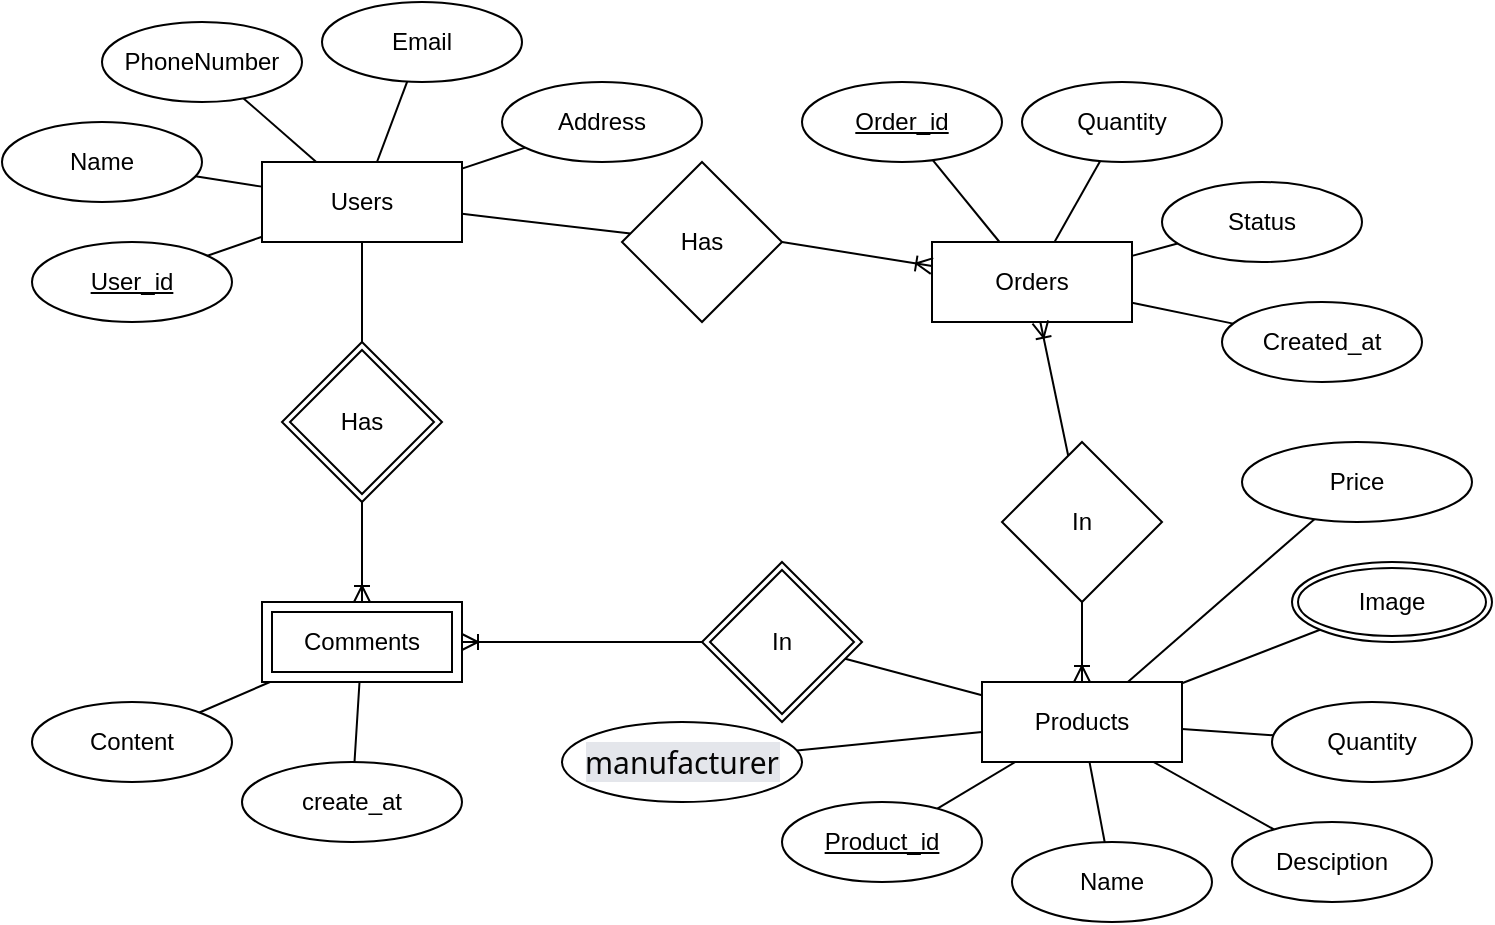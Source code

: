 <mxfile version="15.7.0" type="github" pages="4">
  <diagram id="R2lEEEUBdFMjLlhIrx00" name="er-cách gốc">
    <mxGraphModel dx="2071" dy="645" grid="1" gridSize="10" guides="1" tooltips="1" connect="1" arrows="1" fold="1" page="1" pageScale="1" pageWidth="850" pageHeight="1100" math="0" shadow="0" extFonts="Permanent Marker^https://fonts.googleapis.com/css?family=Permanent+Marker">
      <root>
        <mxCell id="0" />
        <mxCell id="1" parent="0" />
        <mxCell id="ZOCcpOMWU3HbiSUcnG7a-57" value="" style="edgeStyle=none;rounded=1;orthogonalLoop=1;jettySize=auto;html=1;endArrow=none;endFill=0;strokeColor=default;startArrow=none;startFill=0;" parent="1" source="ZOCcpOMWU3HbiSUcnG7a-1" target="ZOCcpOMWU3HbiSUcnG7a-56" edge="1">
          <mxGeometry relative="1" as="geometry" />
        </mxCell>
        <mxCell id="ZOCcpOMWU3HbiSUcnG7a-1" value="Users" style="whiteSpace=wrap;html=1;align=center;" parent="1" vertex="1">
          <mxGeometry x="-260" y="220" width="100" height="40" as="geometry" />
        </mxCell>
        <mxCell id="ZOCcpOMWU3HbiSUcnG7a-70" value="" style="edgeStyle=none;rounded=1;orthogonalLoop=1;jettySize=auto;html=1;startArrow=ERoneToMany;startFill=0;endArrow=none;endFill=0;strokeColor=default;" parent="1" source="ZOCcpOMWU3HbiSUcnG7a-2" target="ZOCcpOMWU3HbiSUcnG7a-69" edge="1">
          <mxGeometry relative="1" as="geometry">
            <mxPoint x="252.857" y="482.857" as="targetPoint" />
          </mxGeometry>
        </mxCell>
        <mxCell id="KONDlMBIepwFNdk2oJBG-2" value="" style="rounded=0;orthogonalLoop=1;jettySize=auto;html=1;startArrow=none;startFill=0;endArrow=none;endFill=0;" edge="1" parent="1" source="ZOCcpOMWU3HbiSUcnG7a-2" target="KONDlMBIepwFNdk2oJBG-1">
          <mxGeometry relative="1" as="geometry" />
        </mxCell>
        <mxCell id="KONDlMBIepwFNdk2oJBG-4" value="" style="edgeStyle=none;rounded=0;orthogonalLoop=1;jettySize=auto;html=1;startArrow=none;startFill=0;endArrow=none;endFill=0;" edge="1" parent="1" source="ZOCcpOMWU3HbiSUcnG7a-2" target="KONDlMBIepwFNdk2oJBG-3">
          <mxGeometry relative="1" as="geometry" />
        </mxCell>
        <mxCell id="ZOCcpOMWU3HbiSUcnG7a-2" value="Products" style="whiteSpace=wrap;html=1;align=center;" parent="1" vertex="1">
          <mxGeometry x="100" y="480" width="100" height="40" as="geometry" />
        </mxCell>
        <mxCell id="ZOCcpOMWU3HbiSUcnG7a-3" value="Orders" style="whiteSpace=wrap;html=1;align=center;" parent="1" vertex="1">
          <mxGeometry x="75" y="260" width="100" height="40" as="geometry" />
        </mxCell>
        <mxCell id="ZOCcpOMWU3HbiSUcnG7a-8" value="User_id" style="ellipse;whiteSpace=wrap;html=1;align=center;fontStyle=4" parent="1" vertex="1">
          <mxGeometry x="-375" y="260" width="100" height="40" as="geometry" />
        </mxCell>
        <mxCell id="ZOCcpOMWU3HbiSUcnG7a-9" value="Name" style="ellipse;whiteSpace=wrap;html=1;align=center;" parent="1" vertex="1">
          <mxGeometry x="-390" y="200" width="100" height="40" as="geometry" />
        </mxCell>
        <mxCell id="ZOCcpOMWU3HbiSUcnG7a-10" value="PhoneNumber" style="ellipse;whiteSpace=wrap;html=1;align=center;" parent="1" vertex="1">
          <mxGeometry x="-340" y="150" width="100" height="40" as="geometry" />
        </mxCell>
        <mxCell id="ZOCcpOMWU3HbiSUcnG7a-11" value="Email" style="ellipse;whiteSpace=wrap;html=1;align=center;" parent="1" vertex="1">
          <mxGeometry x="-230" y="140" width="100" height="40" as="geometry" />
        </mxCell>
        <mxCell id="ZOCcpOMWU3HbiSUcnG7a-12" value="Address" style="ellipse;whiteSpace=wrap;html=1;align=center;" parent="1" vertex="1">
          <mxGeometry x="-140" y="180" width="100" height="40" as="geometry" />
        </mxCell>
        <mxCell id="ZOCcpOMWU3HbiSUcnG7a-40" style="edgeStyle=none;orthogonalLoop=1;jettySize=auto;html=1;strokeColor=default;rounded=1;endArrow=none;endFill=0;" parent="1" source="ZOCcpOMWU3HbiSUcnG7a-14" target="ZOCcpOMWU3HbiSUcnG7a-2" edge="1">
          <mxGeometry relative="1" as="geometry" />
        </mxCell>
        <mxCell id="ZOCcpOMWU3HbiSUcnG7a-14" value="Product_id&lt;span style=&quot;color: rgba(0 , 0 , 0 , 0) ; font-family: monospace ; font-size: 0px&quot;&gt;%3CmxGraphModel%3E%3Croot%3E%3CmxCell%20id%3D%220%22%2F%3E%3CmxCell%20id%3D%221%22%20parent%3D%220%22%2F%3E%3CmxCell%20id%3D%222%22%20value%3D%22User_id%22%20style%3D%22ellipse%3BwhiteSpace%3Dwrap%3Bhtml%3D1%3Balign%3Dcenter%3B%22%20vertex%3D%221%22%20parent%3D%221%22%3E%3CmxGeometry%20x%3D%22200%22%20y%3D%2250%22%20width%3D%22100%22%20height%3D%2240%22%20as%3D%22geometry%22%2F%3E%3C%2FmxCell%3E%3C%2Froot%3E%3C%2FmxGraphModel%3E&lt;/span&gt;" style="ellipse;whiteSpace=wrap;html=1;align=center;fontStyle=4" parent="1" vertex="1">
          <mxGeometry y="540" width="100" height="40" as="geometry" />
        </mxCell>
        <mxCell id="ZOCcpOMWU3HbiSUcnG7a-41" style="edgeStyle=none;rounded=1;orthogonalLoop=1;jettySize=auto;html=1;endArrow=none;endFill=0;strokeColor=default;" parent="1" source="ZOCcpOMWU3HbiSUcnG7a-15" target="ZOCcpOMWU3HbiSUcnG7a-2" edge="1">
          <mxGeometry relative="1" as="geometry" />
        </mxCell>
        <mxCell id="ZOCcpOMWU3HbiSUcnG7a-15" value="Name" style="ellipse;whiteSpace=wrap;html=1;align=center;" parent="1" vertex="1">
          <mxGeometry x="115" y="560" width="100" height="40" as="geometry" />
        </mxCell>
        <mxCell id="ZOCcpOMWU3HbiSUcnG7a-43" style="edgeStyle=none;rounded=1;orthogonalLoop=1;jettySize=auto;html=1;endArrow=none;endFill=0;strokeColor=default;" parent="1" source="ZOCcpOMWU3HbiSUcnG7a-16" target="ZOCcpOMWU3HbiSUcnG7a-2" edge="1">
          <mxGeometry relative="1" as="geometry">
            <mxPoint x="165" y="555" as="targetPoint" />
          </mxGeometry>
        </mxCell>
        <mxCell id="ZOCcpOMWU3HbiSUcnG7a-16" value="Desciption" style="ellipse;whiteSpace=wrap;html=1;align=center;" parent="1" vertex="1">
          <mxGeometry x="225" y="550" width="100" height="40" as="geometry" />
        </mxCell>
        <mxCell id="ZOCcpOMWU3HbiSUcnG7a-44" style="edgeStyle=none;rounded=1;orthogonalLoop=1;jettySize=auto;html=1;endArrow=none;endFill=0;strokeColor=default;" parent="1" source="ZOCcpOMWU3HbiSUcnG7a-17" target="ZOCcpOMWU3HbiSUcnG7a-2" edge="1">
          <mxGeometry relative="1" as="geometry" />
        </mxCell>
        <mxCell id="ZOCcpOMWU3HbiSUcnG7a-17" value="Quantity" style="ellipse;whiteSpace=wrap;html=1;align=center;" parent="1" vertex="1">
          <mxGeometry x="245" y="490" width="100" height="40" as="geometry" />
        </mxCell>
        <mxCell id="ZOCcpOMWU3HbiSUcnG7a-45" style="edgeStyle=none;rounded=1;orthogonalLoop=1;jettySize=auto;html=1;endArrow=none;endFill=0;strokeColor=default;" parent="1" source="ZOCcpOMWU3HbiSUcnG7a-18" target="ZOCcpOMWU3HbiSUcnG7a-3" edge="1">
          <mxGeometry relative="1" as="geometry">
            <mxPoint x="70" y="250" as="targetPoint" />
          </mxGeometry>
        </mxCell>
        <mxCell id="ZOCcpOMWU3HbiSUcnG7a-18" value="Order_id" style="ellipse;whiteSpace=wrap;html=1;align=center;fontStyle=4" parent="1" vertex="1">
          <mxGeometry x="10" y="180" width="100" height="40" as="geometry" />
        </mxCell>
        <mxCell id="ZOCcpOMWU3HbiSUcnG7a-48" style="edgeStyle=none;rounded=1;orthogonalLoop=1;jettySize=auto;html=1;endArrow=none;endFill=0;strokeColor=default;" parent="1" source="ZOCcpOMWU3HbiSUcnG7a-21" target="ZOCcpOMWU3HbiSUcnG7a-3" edge="1">
          <mxGeometry relative="1" as="geometry" />
        </mxCell>
        <mxCell id="ZOCcpOMWU3HbiSUcnG7a-21" value="Quantity" style="ellipse;whiteSpace=wrap;html=1;align=center;" parent="1" vertex="1">
          <mxGeometry x="120" y="180" width="100" height="40" as="geometry" />
        </mxCell>
        <mxCell id="ZOCcpOMWU3HbiSUcnG7a-49" style="edgeStyle=none;rounded=1;orthogonalLoop=1;jettySize=auto;html=1;endArrow=none;endFill=0;strokeColor=default;" parent="1" source="ZOCcpOMWU3HbiSUcnG7a-22" target="ZOCcpOMWU3HbiSUcnG7a-3" edge="1">
          <mxGeometry relative="1" as="geometry" />
        </mxCell>
        <mxCell id="ZOCcpOMWU3HbiSUcnG7a-22" value="Status" style="ellipse;whiteSpace=wrap;html=1;align=center;" parent="1" vertex="1">
          <mxGeometry x="190" y="230" width="100" height="40" as="geometry" />
        </mxCell>
        <mxCell id="ZOCcpOMWU3HbiSUcnG7a-54" style="edgeStyle=none;rounded=1;orthogonalLoop=1;jettySize=auto;html=1;endArrow=none;endFill=0;strokeColor=default;" parent="1" source="ZOCcpOMWU3HbiSUcnG7a-25" target="ZOCcpOMWU3HbiSUcnG7a-79" edge="1">
          <mxGeometry relative="1" as="geometry">
            <mxPoint x="-350" y="540" as="targetPoint" />
          </mxGeometry>
        </mxCell>
        <mxCell id="ZOCcpOMWU3HbiSUcnG7a-25" value="Content" style="ellipse;whiteSpace=wrap;html=1;align=center;" parent="1" vertex="1">
          <mxGeometry x="-375" y="490" width="100" height="40" as="geometry" />
        </mxCell>
        <mxCell id="ZOCcpOMWU3HbiSUcnG7a-35" value="" style="endArrow=none;html=1;" parent="1" source="ZOCcpOMWU3HbiSUcnG7a-1" target="ZOCcpOMWU3HbiSUcnG7a-10" edge="1">
          <mxGeometry width="50" height="50" relative="1" as="geometry">
            <mxPoint x="-160" y="240" as="sourcePoint" />
            <mxPoint x="-110" y="190" as="targetPoint" />
          </mxGeometry>
        </mxCell>
        <mxCell id="ZOCcpOMWU3HbiSUcnG7a-36" value="" style="endArrow=none;html=1;curved=1;" parent="1" source="ZOCcpOMWU3HbiSUcnG7a-1" target="ZOCcpOMWU3HbiSUcnG7a-9" edge="1">
          <mxGeometry width="50" height="50" relative="1" as="geometry">
            <mxPoint x="-160" y="240" as="sourcePoint" />
            <mxPoint x="-110" y="190" as="targetPoint" />
          </mxGeometry>
        </mxCell>
        <mxCell id="ZOCcpOMWU3HbiSUcnG7a-37" value="" style="endArrow=none;html=1;curved=1;" parent="1" source="ZOCcpOMWU3HbiSUcnG7a-1" target="ZOCcpOMWU3HbiSUcnG7a-8" edge="1">
          <mxGeometry width="50" height="50" relative="1" as="geometry">
            <mxPoint x="-160" y="240" as="sourcePoint" />
            <mxPoint x="-110" y="190" as="targetPoint" />
          </mxGeometry>
        </mxCell>
        <mxCell id="ZOCcpOMWU3HbiSUcnG7a-38" value="" style="endArrow=none;html=1;curved=1;" parent="1" source="ZOCcpOMWU3HbiSUcnG7a-1" target="ZOCcpOMWU3HbiSUcnG7a-11" edge="1">
          <mxGeometry width="50" height="50" relative="1" as="geometry">
            <mxPoint x="-160" y="240" as="sourcePoint" />
            <mxPoint x="-110" y="190" as="targetPoint" />
          </mxGeometry>
        </mxCell>
        <mxCell id="ZOCcpOMWU3HbiSUcnG7a-39" value="" style="endArrow=none;html=1;curved=1;" parent="1" source="ZOCcpOMWU3HbiSUcnG7a-1" target="ZOCcpOMWU3HbiSUcnG7a-12" edge="1">
          <mxGeometry width="50" height="50" relative="1" as="geometry">
            <mxPoint x="-160" y="240" as="sourcePoint" />
            <mxPoint x="-110" y="190" as="targetPoint" />
          </mxGeometry>
        </mxCell>
        <mxCell id="ZOCcpOMWU3HbiSUcnG7a-42" style="edgeStyle=none;rounded=1;orthogonalLoop=1;jettySize=auto;html=1;exitX=0.5;exitY=1;exitDx=0;exitDy=0;entryX=0.25;entryY=1;entryDx=0;entryDy=0;endArrow=none;endFill=0;strokeColor=default;" parent="1" source="ZOCcpOMWU3HbiSUcnG7a-2" target="ZOCcpOMWU3HbiSUcnG7a-2" edge="1">
          <mxGeometry relative="1" as="geometry" />
        </mxCell>
        <mxCell id="NFGXpyQnSvyoaC2vup9t-6" style="edgeStyle=none;rounded=0;orthogonalLoop=1;jettySize=auto;html=1;exitX=1;exitY=0.5;exitDx=0;exitDy=0;endArrow=ERoneToMany;endFill=0;" edge="1" parent="1" source="ZOCcpOMWU3HbiSUcnG7a-56" target="ZOCcpOMWU3HbiSUcnG7a-3">
          <mxGeometry relative="1" as="geometry">
            <mxPoint x="45" y="250" as="targetPoint" />
          </mxGeometry>
        </mxCell>
        <mxCell id="ZOCcpOMWU3HbiSUcnG7a-56" value="Has" style="rhombus;whiteSpace=wrap;html=1;" parent="1" vertex="1">
          <mxGeometry x="-80" y="220" width="80" height="80" as="geometry" />
        </mxCell>
        <mxCell id="ZOCcpOMWU3HbiSUcnG7a-64" value="Created_at" style="ellipse;whiteSpace=wrap;html=1;align=center;" parent="1" vertex="1">
          <mxGeometry x="220" y="290" width="100" height="40" as="geometry" />
        </mxCell>
        <mxCell id="ZOCcpOMWU3HbiSUcnG7a-68" style="edgeStyle=none;rounded=1;orthogonalLoop=1;jettySize=auto;html=1;startArrow=none;startFill=0;endArrow=none;endFill=0;strokeColor=default;" parent="1" source="ZOCcpOMWU3HbiSUcnG7a-67" target="ZOCcpOMWU3HbiSUcnG7a-2" edge="1">
          <mxGeometry relative="1" as="geometry" />
        </mxCell>
        <mxCell id="ZOCcpOMWU3HbiSUcnG7a-67" value="Image" style="ellipse;shape=doubleEllipse;margin=3;whiteSpace=wrap;html=1;align=center;" parent="1" vertex="1">
          <mxGeometry x="255" y="420" width="100" height="40" as="geometry" />
        </mxCell>
        <mxCell id="NFGXpyQnSvyoaC2vup9t-5" style="rounded=0;orthogonalLoop=1;jettySize=auto;html=1;endArrow=ERoneToMany;endFill=0;" edge="1" parent="1" source="ZOCcpOMWU3HbiSUcnG7a-69" target="ZOCcpOMWU3HbiSUcnG7a-3">
          <mxGeometry relative="1" as="geometry" />
        </mxCell>
        <mxCell id="ZOCcpOMWU3HbiSUcnG7a-69" value="In" style="rhombus;whiteSpace=wrap;html=1;" parent="1" vertex="1">
          <mxGeometry x="110" y="360" width="80" height="80" as="geometry" />
        </mxCell>
        <mxCell id="ZOCcpOMWU3HbiSUcnG7a-77" style="edgeStyle=none;rounded=1;orthogonalLoop=1;jettySize=auto;html=1;exitX=0.5;exitY=1;exitDx=0;exitDy=0;startArrow=none;startFill=0;endArrow=none;endFill=0;strokeColor=default;" parent="1" source="ZOCcpOMWU3HbiSUcnG7a-21" target="ZOCcpOMWU3HbiSUcnG7a-21" edge="1">
          <mxGeometry relative="1" as="geometry" />
        </mxCell>
        <mxCell id="ZOCcpOMWU3HbiSUcnG7a-83" value="" style="edgeStyle=none;rounded=1;orthogonalLoop=1;jettySize=auto;html=1;startArrow=ERoneToMany;startFill=0;endArrow=none;endFill=0;strokeColor=default;" parent="1" source="ZOCcpOMWU3HbiSUcnG7a-79" target="ZOCcpOMWU3HbiSUcnG7a-98" edge="1">
          <mxGeometry relative="1" as="geometry">
            <mxPoint x="-50" y="460" as="targetPoint" />
          </mxGeometry>
        </mxCell>
        <mxCell id="KONDlMBIepwFNdk2oJBG-6" value="" style="edgeStyle=none;rounded=0;orthogonalLoop=1;jettySize=auto;html=1;startArrow=none;startFill=0;endArrow=none;endFill=0;" edge="1" parent="1" source="ZOCcpOMWU3HbiSUcnG7a-79" target="KONDlMBIepwFNdk2oJBG-5">
          <mxGeometry relative="1" as="geometry" />
        </mxCell>
        <mxCell id="ZOCcpOMWU3HbiSUcnG7a-79" value="Comments" style="shape=ext;margin=3;double=1;whiteSpace=wrap;html=1;align=center;direction=west;" parent="1" vertex="1">
          <mxGeometry x="-260" y="440" width="100" height="40" as="geometry" />
        </mxCell>
        <mxCell id="ZOCcpOMWU3HbiSUcnG7a-84" style="edgeStyle=none;rounded=1;orthogonalLoop=1;jettySize=auto;html=1;startArrow=none;startFill=0;endArrow=none;endFill=0;strokeColor=default;" parent="1" source="ZOCcpOMWU3HbiSUcnG7a-98" target="ZOCcpOMWU3HbiSUcnG7a-2" edge="1">
          <mxGeometry relative="1" as="geometry">
            <mxPoint x="30" y="460" as="sourcePoint" />
          </mxGeometry>
        </mxCell>
        <mxCell id="ZOCcpOMWU3HbiSUcnG7a-94" style="edgeStyle=none;rounded=1;orthogonalLoop=1;jettySize=auto;html=1;startArrow=none;startFill=0;endArrow=none;endFill=0;strokeColor=default;" parent="1" source="ZOCcpOMWU3HbiSUcnG7a-93" target="ZOCcpOMWU3HbiSUcnG7a-1" edge="1">
          <mxGeometry relative="1" as="geometry" />
        </mxCell>
        <mxCell id="ZOCcpOMWU3HbiSUcnG7a-95" style="edgeStyle=none;rounded=1;orthogonalLoop=1;jettySize=auto;html=1;startArrow=none;startFill=0;endArrow=ERoneToMany;endFill=0;strokeColor=default;" parent="1" source="ZOCcpOMWU3HbiSUcnG7a-93" target="ZOCcpOMWU3HbiSUcnG7a-79" edge="1">
          <mxGeometry relative="1" as="geometry" />
        </mxCell>
        <mxCell id="ZOCcpOMWU3HbiSUcnG7a-93" value="Has" style="shape=rhombus;double=1;perimeter=rhombusPerimeter;whiteSpace=wrap;html=1;align=center;" parent="1" vertex="1">
          <mxGeometry x="-250" y="310" width="80" height="80" as="geometry" />
        </mxCell>
        <mxCell id="ZOCcpOMWU3HbiSUcnG7a-98" value="In" style="shape=rhombus;double=1;perimeter=rhombusPerimeter;whiteSpace=wrap;html=1;align=center;" parent="1" vertex="1">
          <mxGeometry x="-40" y="420" width="80" height="80" as="geometry" />
        </mxCell>
        <mxCell id="NFGXpyQnSvyoaC2vup9t-13" value="" style="edgeStyle=none;rounded=0;orthogonalLoop=1;jettySize=auto;html=1;startArrow=none;startFill=0;endArrow=none;endFill=0;" edge="1" parent="1" source="ZOCcpOMWU3HbiSUcnG7a-3" target="ZOCcpOMWU3HbiSUcnG7a-64">
          <mxGeometry relative="1" as="geometry">
            <mxPoint x="148.518" y="220" as="sourcePoint" />
          </mxGeometry>
        </mxCell>
        <mxCell id="KONDlMBIepwFNdk2oJBG-1" value="&lt;span style=&quot;color: rgb(5 , 5 , 5) ; font-family: &amp;#34;segoe ui historic&amp;#34; , &amp;#34;segoe ui&amp;#34; , &amp;#34;helvetica&amp;#34; , &amp;#34;arial&amp;#34; , sans-serif ; font-size: 15px ; background-color: rgb(228 , 230 , 235)&quot;&gt;manufacturer&lt;/span&gt;" style="ellipse;whiteSpace=wrap;html=1;" vertex="1" parent="1">
          <mxGeometry x="-110" y="500" width="120" height="40" as="geometry" />
        </mxCell>
        <mxCell id="KONDlMBIepwFNdk2oJBG-3" value="Price" style="ellipse;whiteSpace=wrap;html=1;" vertex="1" parent="1">
          <mxGeometry x="230" y="360" width="115" height="40" as="geometry" />
        </mxCell>
        <mxCell id="KONDlMBIepwFNdk2oJBG-5" value="create_at" style="ellipse;whiteSpace=wrap;html=1;" vertex="1" parent="1">
          <mxGeometry x="-270" y="520" width="110" height="40" as="geometry" />
        </mxCell>
      </root>
    </mxGraphModel>
  </diagram>
  <diagram id="wV6uWk91N0uYjB2IQi0W" name="qh - cách gốc ">
    <mxGraphModel dx="1038" dy="548" grid="1" gridSize="10" guides="1" tooltips="1" connect="1" arrows="1" fold="1" page="1" pageScale="1" pageWidth="850" pageHeight="1100" math="0" shadow="0">
      <root>
        <mxCell id="iKh6FYByKOj_dUC0crUE-0" />
        <mxCell id="iKh6FYByKOj_dUC0crUE-1" parent="iKh6FYByKOj_dUC0crUE-0" />
        <mxCell id="iKh6FYByKOj_dUC0crUE-7" value="" style="shape=table;html=1;whiteSpace=wrap;startSize=0;container=1;collapsible=0;childLayout=tableLayout;" parent="iKh6FYByKOj_dUC0crUE-1" vertex="1">
          <mxGeometry x="310" y="140" width="450" height="30" as="geometry" />
        </mxCell>
        <mxCell id="iKh6FYByKOj_dUC0crUE-8" value="" style="shape=partialRectangle;html=1;whiteSpace=wrap;collapsible=0;dropTarget=0;pointerEvents=0;fillColor=none;top=0;left=0;bottom=0;right=0;points=[[0,0.5],[1,0.5]];portConstraint=eastwest;" parent="iKh6FYByKOj_dUC0crUE-7" vertex="1">
          <mxGeometry width="450" height="30" as="geometry" />
        </mxCell>
        <mxCell id="iKh6FYByKOj_dUC0crUE-9" value="&lt;u&gt;User_id&lt;/u&gt;" style="shape=partialRectangle;html=1;whiteSpace=wrap;connectable=0;fillColor=none;top=0;left=0;bottom=0;right=0;overflow=hidden;pointerEvents=1;" parent="iKh6FYByKOj_dUC0crUE-8" vertex="1">
          <mxGeometry width="60" height="30" as="geometry">
            <mxRectangle width="60" height="30" as="alternateBounds" />
          </mxGeometry>
        </mxCell>
        <mxCell id="iKh6FYByKOj_dUC0crUE-10" value="Name" style="shape=partialRectangle;html=1;whiteSpace=wrap;connectable=0;fillColor=none;top=0;left=0;bottom=0;right=0;overflow=hidden;pointerEvents=1;" parent="iKh6FYByKOj_dUC0crUE-8" vertex="1">
          <mxGeometry x="60" width="60" height="30" as="geometry">
            <mxRectangle width="60" height="30" as="alternateBounds" />
          </mxGeometry>
        </mxCell>
        <mxCell id="iKh6FYByKOj_dUC0crUE-11" value="PhoneNumber" style="shape=partialRectangle;html=1;whiteSpace=wrap;connectable=0;fillColor=none;top=0;left=0;bottom=0;right=0;overflow=hidden;pointerEvents=1;" parent="iKh6FYByKOj_dUC0crUE-8" vertex="1">
          <mxGeometry x="120" width="100" height="30" as="geometry">
            <mxRectangle width="100" height="30" as="alternateBounds" />
          </mxGeometry>
        </mxCell>
        <mxCell id="iKh6FYByKOj_dUC0crUE-24" value="Email" style="shape=partialRectangle;html=1;whiteSpace=wrap;connectable=0;fillColor=none;top=0;left=0;bottom=0;right=0;overflow=hidden;pointerEvents=1;" parent="iKh6FYByKOj_dUC0crUE-8" vertex="1">
          <mxGeometry x="220" width="70" height="30" as="geometry">
            <mxRectangle width="70" height="30" as="alternateBounds" />
          </mxGeometry>
        </mxCell>
        <mxCell id="iKh6FYByKOj_dUC0crUE-25" value="Address" style="shape=partialRectangle;html=1;whiteSpace=wrap;connectable=0;fillColor=none;top=0;left=0;bottom=0;right=0;overflow=hidden;pointerEvents=1;" parent="iKh6FYByKOj_dUC0crUE-8" vertex="1">
          <mxGeometry x="290" width="90" height="30" as="geometry">
            <mxRectangle width="90" height="30" as="alternateBounds" />
          </mxGeometry>
        </mxCell>
        <mxCell id="iKh6FYByKOj_dUC0crUE-26" value="Role" style="shape=partialRectangle;html=1;whiteSpace=wrap;connectable=0;fillColor=none;top=0;left=0;bottom=0;right=0;overflow=hidden;pointerEvents=1;" parent="iKh6FYByKOj_dUC0crUE-8" vertex="1">
          <mxGeometry x="380" width="70" height="30" as="geometry">
            <mxRectangle width="70" height="30" as="alternateBounds" />
          </mxGeometry>
        </mxCell>
        <mxCell id="iKh6FYByKOj_dUC0crUE-27" value="" style="shape=table;html=1;whiteSpace=wrap;startSize=0;container=1;collapsible=0;childLayout=tableLayout;" parent="iKh6FYByKOj_dUC0crUE-1" vertex="1">
          <mxGeometry x="310" y="240" width="380" height="30" as="geometry" />
        </mxCell>
        <mxCell id="iKh6FYByKOj_dUC0crUE-28" value="" style="shape=partialRectangle;html=1;whiteSpace=wrap;collapsible=0;dropTarget=0;pointerEvents=0;fillColor=none;top=0;left=0;bottom=0;right=0;points=[[0,0.5],[1,0.5]];portConstraint=eastwest;" parent="iKh6FYByKOj_dUC0crUE-27" vertex="1">
          <mxGeometry width="380" height="30" as="geometry" />
        </mxCell>
        <mxCell id="iKh6FYByKOj_dUC0crUE-29" value="&lt;u&gt;Order_id&lt;/u&gt;" style="shape=partialRectangle;html=1;whiteSpace=wrap;connectable=0;fillColor=none;top=0;left=0;bottom=0;right=0;overflow=hidden;pointerEvents=1;" parent="iKh6FYByKOj_dUC0crUE-28" vertex="1">
          <mxGeometry width="60" height="30" as="geometry">
            <mxRectangle width="60" height="30" as="alternateBounds" />
          </mxGeometry>
        </mxCell>
        <mxCell id="iKh6FYByKOj_dUC0crUE-30" value="&lt;u&gt;User_id&lt;/u&gt;" style="shape=partialRectangle;html=1;whiteSpace=wrap;connectable=0;fillColor=none;top=0;left=0;bottom=0;right=0;overflow=hidden;pointerEvents=1;" parent="iKh6FYByKOj_dUC0crUE-28" vertex="1">
          <mxGeometry x="60" width="60" height="30" as="geometry">
            <mxRectangle width="60" height="30" as="alternateBounds" />
          </mxGeometry>
        </mxCell>
        <mxCell id="iKh6FYByKOj_dUC0crUE-31" value="&lt;u&gt;Product_id&lt;/u&gt;" style="shape=partialRectangle;html=1;whiteSpace=wrap;connectable=0;fillColor=none;top=0;left=0;bottom=0;right=0;overflow=hidden;pointerEvents=1;" parent="iKh6FYByKOj_dUC0crUE-28" vertex="1">
          <mxGeometry x="120" width="100" height="30" as="geometry">
            <mxRectangle width="100" height="30" as="alternateBounds" />
          </mxGeometry>
        </mxCell>
        <mxCell id="iKh6FYByKOj_dUC0crUE-32" value="Quantity" style="shape=partialRectangle;html=1;whiteSpace=wrap;connectable=0;fillColor=none;top=0;left=0;bottom=0;right=0;overflow=hidden;pointerEvents=1;" parent="iKh6FYByKOj_dUC0crUE-28" vertex="1">
          <mxGeometry x="220" width="70" height="30" as="geometry">
            <mxRectangle width="70" height="30" as="alternateBounds" />
          </mxGeometry>
        </mxCell>
        <mxCell id="iKh6FYByKOj_dUC0crUE-33" value="Create_at" style="shape=partialRectangle;html=1;whiteSpace=wrap;connectable=0;fillColor=none;top=0;left=0;bottom=0;right=0;overflow=hidden;pointerEvents=1;" parent="iKh6FYByKOj_dUC0crUE-28" vertex="1">
          <mxGeometry x="290" width="90" height="30" as="geometry">
            <mxRectangle width="90" height="30" as="alternateBounds" />
          </mxGeometry>
        </mxCell>
        <mxCell id="iKh6FYByKOj_dUC0crUE-35" value="" style="shape=table;html=1;whiteSpace=wrap;startSize=0;container=1;collapsible=0;childLayout=tableLayout;" parent="iKh6FYByKOj_dUC0crUE-1" vertex="1">
          <mxGeometry x="310" y="340" width="530" height="30" as="geometry" />
        </mxCell>
        <mxCell id="iKh6FYByKOj_dUC0crUE-36" value="" style="shape=partialRectangle;html=1;whiteSpace=wrap;collapsible=0;dropTarget=0;pointerEvents=0;fillColor=none;top=0;left=0;bottom=0;right=0;points=[[0,0.5],[1,0.5]];portConstraint=eastwest;" parent="iKh6FYByKOj_dUC0crUE-35" vertex="1">
          <mxGeometry width="530" height="30" as="geometry" />
        </mxCell>
        <mxCell id="iKh6FYByKOj_dUC0crUE-39" value="&lt;u&gt;Product_id&lt;/u&gt;" style="shape=partialRectangle;html=1;whiteSpace=wrap;connectable=0;fillColor=none;top=0;left=0;bottom=0;right=0;overflow=hidden;pointerEvents=1;" parent="iKh6FYByKOj_dUC0crUE-36" vertex="1">
          <mxGeometry width="100" height="30" as="geometry">
            <mxRectangle width="100" height="30" as="alternateBounds" />
          </mxGeometry>
        </mxCell>
        <mxCell id="iKh6FYByKOj_dUC0crUE-40" value="Name" style="shape=partialRectangle;html=1;whiteSpace=wrap;connectable=0;fillColor=none;top=0;left=0;bottom=0;right=0;overflow=hidden;pointerEvents=1;" parent="iKh6FYByKOj_dUC0crUE-36" vertex="1">
          <mxGeometry x="100" width="70" height="30" as="geometry">
            <mxRectangle width="70" height="30" as="alternateBounds" />
          </mxGeometry>
        </mxCell>
        <mxCell id="iKh6FYByKOj_dUC0crUE-41" value="Description" style="shape=partialRectangle;html=1;whiteSpace=wrap;connectable=0;fillColor=none;top=0;left=0;bottom=0;right=0;overflow=hidden;pointerEvents=1;" parent="iKh6FYByKOj_dUC0crUE-36" vertex="1">
          <mxGeometry x="170" width="90" height="30" as="geometry">
            <mxRectangle width="90" height="30" as="alternateBounds" />
          </mxGeometry>
        </mxCell>
        <mxCell id="iKh6FYByKOj_dUC0crUE-42" value="Quantity" style="shape=partialRectangle;html=1;whiteSpace=wrap;connectable=0;fillColor=none;top=0;left=0;bottom=0;right=0;overflow=hidden;pointerEvents=1;" parent="iKh6FYByKOj_dUC0crUE-36" vertex="1">
          <mxGeometry x="260" width="90" height="30" as="geometry">
            <mxRectangle width="90" height="30" as="alternateBounds" />
          </mxGeometry>
        </mxCell>
        <mxCell id="ES9lo3gSOszOvetlgyjG-1" value="Manufacturer" style="shape=partialRectangle;html=1;whiteSpace=wrap;connectable=0;fillColor=none;top=0;left=0;bottom=0;right=0;overflow=hidden;pointerEvents=1;" vertex="1" parent="iKh6FYByKOj_dUC0crUE-36">
          <mxGeometry x="350" width="90" height="30" as="geometry">
            <mxRectangle width="90" height="30" as="alternateBounds" />
          </mxGeometry>
        </mxCell>
        <mxCell id="ES9lo3gSOszOvetlgyjG-8" value="Price" style="shape=partialRectangle;html=1;whiteSpace=wrap;connectable=0;fillColor=none;top=0;left=0;bottom=0;right=0;overflow=hidden;pointerEvents=1;" vertex="1" parent="iKh6FYByKOj_dUC0crUE-36">
          <mxGeometry x="440" width="90" height="30" as="geometry">
            <mxRectangle width="90" height="30" as="alternateBounds" />
          </mxGeometry>
        </mxCell>
        <mxCell id="iKh6FYByKOj_dUC0crUE-43" value="" style="shape=table;html=1;whiteSpace=wrap;startSize=0;container=1;collapsible=0;childLayout=tableLayout;" parent="iKh6FYByKOj_dUC0crUE-1" vertex="1">
          <mxGeometry x="310" y="520" width="350" height="30" as="geometry" />
        </mxCell>
        <mxCell id="iKh6FYByKOj_dUC0crUE-44" value="" style="shape=partialRectangle;html=1;whiteSpace=wrap;collapsible=0;dropTarget=0;pointerEvents=0;fillColor=none;top=0;left=0;bottom=0;right=0;points=[[0,0.5],[1,0.5]];portConstraint=eastwest;" parent="iKh6FYByKOj_dUC0crUE-43" vertex="1">
          <mxGeometry width="350" height="30" as="geometry" />
        </mxCell>
        <mxCell id="iKh6FYByKOj_dUC0crUE-45" value="&lt;u&gt;User_id&lt;/u&gt;" style="shape=partialRectangle;html=1;whiteSpace=wrap;connectable=0;fillColor=none;top=0;left=0;bottom=0;right=0;overflow=hidden;pointerEvents=1;" parent="iKh6FYByKOj_dUC0crUE-44" vertex="1">
          <mxGeometry width="100" height="30" as="geometry">
            <mxRectangle width="100" height="30" as="alternateBounds" />
          </mxGeometry>
        </mxCell>
        <mxCell id="iKh6FYByKOj_dUC0crUE-46" value="&lt;u&gt;Product_id&lt;/u&gt;" style="shape=partialRectangle;html=1;whiteSpace=wrap;connectable=0;fillColor=none;top=0;left=0;bottom=0;right=0;overflow=hidden;pointerEvents=1;" parent="iKh6FYByKOj_dUC0crUE-44" vertex="1">
          <mxGeometry x="100" width="70" height="30" as="geometry">
            <mxRectangle width="70" height="30" as="alternateBounds" />
          </mxGeometry>
        </mxCell>
        <mxCell id="iKh6FYByKOj_dUC0crUE-47" value="Content" style="shape=partialRectangle;html=1;whiteSpace=wrap;connectable=0;fillColor=none;top=0;left=0;bottom=0;right=0;overflow=hidden;pointerEvents=1;" parent="iKh6FYByKOj_dUC0crUE-44" vertex="1">
          <mxGeometry x="170" width="90" height="30" as="geometry">
            <mxRectangle width="90" height="30" as="alternateBounds" />
          </mxGeometry>
        </mxCell>
        <mxCell id="ES9lo3gSOszOvetlgyjG-9" value="Create_at" style="shape=partialRectangle;html=1;whiteSpace=wrap;connectable=0;fillColor=none;top=0;left=0;bottom=0;right=0;overflow=hidden;pointerEvents=1;" vertex="1" parent="iKh6FYByKOj_dUC0crUE-44">
          <mxGeometry x="260" width="90" height="30" as="geometry">
            <mxRectangle width="90" height="30" as="alternateBounds" />
          </mxGeometry>
        </mxCell>
        <mxCell id="iKh6FYByKOj_dUC0crUE-49" value="" style="shape=table;html=1;whiteSpace=wrap;startSize=0;container=1;collapsible=0;childLayout=tableLayout;" parent="iKh6FYByKOj_dUC0crUE-1" vertex="1">
          <mxGeometry x="380" y="400" width="160" height="30" as="geometry" />
        </mxCell>
        <mxCell id="iKh6FYByKOj_dUC0crUE-50" value="" style="shape=partialRectangle;html=1;whiteSpace=wrap;collapsible=0;dropTarget=0;pointerEvents=0;fillColor=none;top=0;left=0;bottom=0;right=0;points=[[0,0.5],[1,0.5]];portConstraint=eastwest;" parent="iKh6FYByKOj_dUC0crUE-49" vertex="1">
          <mxGeometry width="160" height="30" as="geometry" />
        </mxCell>
        <mxCell id="iKh6FYByKOj_dUC0crUE-52" value="&lt;u&gt;Product_id&lt;/u&gt;" style="shape=partialRectangle;html=1;whiteSpace=wrap;connectable=0;fillColor=none;top=0;left=0;bottom=0;right=0;overflow=hidden;pointerEvents=1;" parent="iKh6FYByKOj_dUC0crUE-50" vertex="1">
          <mxGeometry width="70" height="30" as="geometry">
            <mxRectangle width="70" height="30" as="alternateBounds" />
          </mxGeometry>
        </mxCell>
        <mxCell id="iKh6FYByKOj_dUC0crUE-53" value="Image" style="shape=partialRectangle;html=1;whiteSpace=wrap;connectable=0;fillColor=none;top=0;left=0;bottom=0;right=0;overflow=hidden;pointerEvents=1;" parent="iKh6FYByKOj_dUC0crUE-50" vertex="1">
          <mxGeometry x="70" width="90" height="30" as="geometry">
            <mxRectangle width="90" height="30" as="alternateBounds" />
          </mxGeometry>
        </mxCell>
        <mxCell id="iKh6FYByKOj_dUC0crUE-54" value="USER" style="text;html=1;align=left;verticalAlign=middle;resizable=0;points=[];autosize=1;strokeColor=none;fillColor=none;" parent="iKh6FYByKOj_dUC0crUE-1" vertex="1">
          <mxGeometry x="310" y="120" width="50" height="20" as="geometry" />
        </mxCell>
        <mxCell id="iKh6FYByKOj_dUC0crUE-55" value="ORDER" style="text;html=1;align=left;verticalAlign=middle;resizable=0;points=[];autosize=1;strokeColor=none;fillColor=none;" parent="iKh6FYByKOj_dUC0crUE-1" vertex="1">
          <mxGeometry x="310" y="220" width="60" height="20" as="geometry" />
        </mxCell>
        <mxCell id="iKh6FYByKOj_dUC0crUE-56" value="PRODUCT" style="text;html=1;align=left;verticalAlign=middle;resizable=0;points=[];autosize=1;strokeColor=none;fillColor=none;" parent="iKh6FYByKOj_dUC0crUE-1" vertex="1">
          <mxGeometry x="310" y="320" width="70" height="20" as="geometry" />
        </mxCell>
        <mxCell id="iKh6FYByKOj_dUC0crUE-57" value="IMAGE" style="text;html=1;align=left;verticalAlign=middle;resizable=0;points=[];autosize=1;strokeColor=none;fillColor=none;" parent="iKh6FYByKOj_dUC0crUE-1" vertex="1">
          <mxGeometry x="380" y="380" width="50" height="20" as="geometry" />
        </mxCell>
        <mxCell id="iKh6FYByKOj_dUC0crUE-58" value="COMMENT" style="text;html=1;align=left;verticalAlign=middle;resizable=0;points=[];autosize=1;strokeColor=none;fillColor=none;" parent="iKh6FYByKOj_dUC0crUE-1" vertex="1">
          <mxGeometry x="310" y="500" width="80" height="20" as="geometry" />
        </mxCell>
        <mxCell id="iKh6FYByKOj_dUC0crUE-60" value="" style="endArrow=classic;html=1;rounded=0;edgeStyle=orthogonalEdgeStyle;" parent="iKh6FYByKOj_dUC0crUE-1" source="iKh6FYByKOj_dUC0crUE-28" target="iKh6FYByKOj_dUC0crUE-8" edge="1">
          <mxGeometry width="50" height="50" relative="1" as="geometry">
            <mxPoint x="570" y="370" as="sourcePoint" />
            <mxPoint x="340" y="220" as="targetPoint" />
            <Array as="points">
              <mxPoint x="400" y="210" />
              <mxPoint x="341" y="210" />
            </Array>
          </mxGeometry>
        </mxCell>
        <mxCell id="iKh6FYByKOj_dUC0crUE-61" style="edgeStyle=orthogonalEdgeStyle;rounded=0;orthogonalLoop=1;jettySize=auto;html=1;" parent="iKh6FYByKOj_dUC0crUE-1" source="iKh6FYByKOj_dUC0crUE-50" edge="1">
          <mxGeometry relative="1" as="geometry">
            <mxPoint x="360" y="370" as="targetPoint" />
          </mxGeometry>
        </mxCell>
        <mxCell id="iKh6FYByKOj_dUC0crUE-62" value="" style="endArrow=classic;html=1;rounded=0;edgeStyle=orthogonalEdgeStyle;" parent="iKh6FYByKOj_dUC0crUE-1" source="iKh6FYByKOj_dUC0crUE-28" target="iKh6FYByKOj_dUC0crUE-36" edge="1">
          <mxGeometry width="50" height="50" relative="1" as="geometry">
            <mxPoint x="570" y="370" as="sourcePoint" />
            <mxPoint x="390" y="338" as="targetPoint" />
            <Array as="points">
              <mxPoint x="478" y="320" />
              <mxPoint x="390" y="320" />
            </Array>
          </mxGeometry>
        </mxCell>
        <mxCell id="iKh6FYByKOj_dUC0crUE-63" style="edgeStyle=orthogonalEdgeStyle;rounded=0;orthogonalLoop=1;jettySize=auto;html=1;exitX=0;exitY=0.5;exitDx=0;exitDy=0;entryX=0;entryY=0.5;entryDx=0;entryDy=0;" parent="iKh6FYByKOj_dUC0crUE-1" source="iKh6FYByKOj_dUC0crUE-44" target="iKh6FYByKOj_dUC0crUE-8" edge="1">
          <mxGeometry relative="1" as="geometry" />
        </mxCell>
        <mxCell id="iKh6FYByKOj_dUC0crUE-64" value="" style="endArrow=classic;html=1;rounded=0;edgeStyle=orthogonalEdgeStyle;" parent="iKh6FYByKOj_dUC0crUE-1" source="iKh6FYByKOj_dUC0crUE-44" target="iKh6FYByKOj_dUC0crUE-36" edge="1">
          <mxGeometry width="50" height="50" relative="1" as="geometry">
            <mxPoint x="570" y="370" as="sourcePoint" />
            <mxPoint x="320" y="373" as="targetPoint" />
            <Array as="points">
              <mxPoint x="443" y="450" />
              <mxPoint x="320" y="450" />
            </Array>
          </mxGeometry>
        </mxCell>
      </root>
    </mxGraphModel>
  </diagram>
  <diagram id="HGBzF0jOuRXfO1daBq2Q" name="er-cách trên mạng">
    <mxGraphModel dx="1888" dy="548" grid="1" gridSize="10" guides="1" tooltips="1" connect="1" arrows="1" fold="1" page="1" pageScale="1" pageWidth="850" pageHeight="1100" math="0" shadow="0">
      <root>
        <mxCell id="yEgafjM1NEMxA6pAmstj-0" />
        <mxCell id="yEgafjM1NEMxA6pAmstj-1" parent="yEgafjM1NEMxA6pAmstj-0" />
        <mxCell id="yEgafjM1NEMxA6pAmstj-2" value="" style="edgeStyle=none;rounded=1;orthogonalLoop=1;jettySize=auto;html=1;endArrow=none;endFill=0;strokeColor=default;startArrow=none;startFill=0;" edge="1" parent="yEgafjM1NEMxA6pAmstj-1" source="yEgafjM1NEMxA6pAmstj-3" target="yEgafjM1NEMxA6pAmstj-35">
          <mxGeometry relative="1" as="geometry" />
        </mxCell>
        <mxCell id="yEgafjM1NEMxA6pAmstj-3" value="Users" style="whiteSpace=wrap;html=1;align=center;" vertex="1" parent="yEgafjM1NEMxA6pAmstj-1">
          <mxGeometry x="-260" y="220" width="100" height="40" as="geometry" />
        </mxCell>
        <mxCell id="yEgafjM1NEMxA6pAmstj-4" value="" style="edgeStyle=none;rounded=1;orthogonalLoop=1;jettySize=auto;html=1;startArrow=ERoneToMany;startFill=0;endArrow=none;endFill=0;strokeColor=default;" edge="1" parent="yEgafjM1NEMxA6pAmstj-1" source="yEgafjM1NEMxA6pAmstj-5" target="yEgafjM1NEMxA6pAmstj-40">
          <mxGeometry relative="1" as="geometry">
            <mxPoint x="252.857" y="482.857" as="targetPoint" />
          </mxGeometry>
        </mxCell>
        <mxCell id="yEgafjM1NEMxA6pAmstj-5" value="Products" style="whiteSpace=wrap;html=1;align=center;" vertex="1" parent="yEgafjM1NEMxA6pAmstj-1">
          <mxGeometry x="145" y="540" width="100" height="40" as="geometry" />
        </mxCell>
        <mxCell id="yEgafjM1NEMxA6pAmstj-6" value="Orders" style="whiteSpace=wrap;html=1;align=center;" vertex="1" parent="yEgafjM1NEMxA6pAmstj-1">
          <mxGeometry x="290" y="360" width="100" height="40" as="geometry" />
        </mxCell>
        <mxCell id="yEgafjM1NEMxA6pAmstj-7" value="User_id" style="ellipse;whiteSpace=wrap;html=1;align=center;fontStyle=4" vertex="1" parent="yEgafjM1NEMxA6pAmstj-1">
          <mxGeometry x="-375" y="260" width="100" height="40" as="geometry" />
        </mxCell>
        <mxCell id="yEgafjM1NEMxA6pAmstj-8" value="Name" style="ellipse;whiteSpace=wrap;html=1;align=center;" vertex="1" parent="yEgafjM1NEMxA6pAmstj-1">
          <mxGeometry x="-390" y="200" width="100" height="40" as="geometry" />
        </mxCell>
        <mxCell id="yEgafjM1NEMxA6pAmstj-9" value="PhoneNumber" style="ellipse;whiteSpace=wrap;html=1;align=center;" vertex="1" parent="yEgafjM1NEMxA6pAmstj-1">
          <mxGeometry x="-340" y="150" width="100" height="40" as="geometry" />
        </mxCell>
        <mxCell id="yEgafjM1NEMxA6pAmstj-10" value="Email" style="ellipse;whiteSpace=wrap;html=1;align=center;" vertex="1" parent="yEgafjM1NEMxA6pAmstj-1">
          <mxGeometry x="-230" y="140" width="100" height="40" as="geometry" />
        </mxCell>
        <mxCell id="yEgafjM1NEMxA6pAmstj-11" value="Address" style="ellipse;whiteSpace=wrap;html=1;align=center;" vertex="1" parent="yEgafjM1NEMxA6pAmstj-1">
          <mxGeometry x="-140" y="180" width="100" height="40" as="geometry" />
        </mxCell>
        <mxCell id="yEgafjM1NEMxA6pAmstj-12" style="edgeStyle=none;orthogonalLoop=1;jettySize=auto;html=1;strokeColor=default;rounded=1;endArrow=none;endFill=0;" edge="1" parent="yEgafjM1NEMxA6pAmstj-1" source="yEgafjM1NEMxA6pAmstj-13" target="yEgafjM1NEMxA6pAmstj-5">
          <mxGeometry relative="1" as="geometry" />
        </mxCell>
        <mxCell id="yEgafjM1NEMxA6pAmstj-13" value="Product_id&lt;span style=&quot;color: rgba(0 , 0 , 0 , 0) ; font-family: monospace ; font-size: 0px&quot;&gt;%3CmxGraphModel%3E%3Croot%3E%3CmxCell%20id%3D%220%22%2F%3E%3CmxCell%20id%3D%221%22%20parent%3D%220%22%2F%3E%3CmxCell%20id%3D%222%22%20value%3D%22User_id%22%20style%3D%22ellipse%3BwhiteSpace%3Dwrap%3Bhtml%3D1%3Balign%3Dcenter%3B%22%20vertex%3D%221%22%20parent%3D%221%22%3E%3CmxGeometry%20x%3D%22200%22%20y%3D%2250%22%20width%3D%22100%22%20height%3D%2240%22%20as%3D%22geometry%22%2F%3E%3C%2FmxCell%3E%3C%2Froot%3E%3C%2FmxGraphModel%3E&lt;/span&gt;" style="ellipse;whiteSpace=wrap;html=1;align=center;fontStyle=4" vertex="1" parent="yEgafjM1NEMxA6pAmstj-1">
          <mxGeometry x="45" y="600" width="100" height="40" as="geometry" />
        </mxCell>
        <mxCell id="yEgafjM1NEMxA6pAmstj-14" style="edgeStyle=none;rounded=1;orthogonalLoop=1;jettySize=auto;html=1;endArrow=none;endFill=0;strokeColor=default;" edge="1" parent="yEgafjM1NEMxA6pAmstj-1" source="yEgafjM1NEMxA6pAmstj-15" target="yEgafjM1NEMxA6pAmstj-5">
          <mxGeometry relative="1" as="geometry" />
        </mxCell>
        <mxCell id="yEgafjM1NEMxA6pAmstj-15" value="Name" style="ellipse;whiteSpace=wrap;html=1;align=center;" vertex="1" parent="yEgafjM1NEMxA6pAmstj-1">
          <mxGeometry x="160" y="620" width="100" height="40" as="geometry" />
        </mxCell>
        <mxCell id="yEgafjM1NEMxA6pAmstj-16" style="edgeStyle=none;rounded=1;orthogonalLoop=1;jettySize=auto;html=1;endArrow=none;endFill=0;strokeColor=default;" edge="1" parent="yEgafjM1NEMxA6pAmstj-1" source="yEgafjM1NEMxA6pAmstj-17" target="yEgafjM1NEMxA6pAmstj-5">
          <mxGeometry relative="1" as="geometry">
            <mxPoint x="210" y="615" as="targetPoint" />
          </mxGeometry>
        </mxCell>
        <mxCell id="yEgafjM1NEMxA6pAmstj-17" value="Desciption" style="ellipse;whiteSpace=wrap;html=1;align=center;" vertex="1" parent="yEgafjM1NEMxA6pAmstj-1">
          <mxGeometry x="270" y="610" width="100" height="40" as="geometry" />
        </mxCell>
        <mxCell id="yEgafjM1NEMxA6pAmstj-18" style="edgeStyle=none;rounded=1;orthogonalLoop=1;jettySize=auto;html=1;endArrow=none;endFill=0;strokeColor=default;" edge="1" parent="yEgafjM1NEMxA6pAmstj-1" source="yEgafjM1NEMxA6pAmstj-19" target="yEgafjM1NEMxA6pAmstj-5">
          <mxGeometry relative="1" as="geometry" />
        </mxCell>
        <mxCell id="yEgafjM1NEMxA6pAmstj-19" value="Quantity" style="ellipse;whiteSpace=wrap;html=1;align=center;" vertex="1" parent="yEgafjM1NEMxA6pAmstj-1">
          <mxGeometry x="290" y="550" width="100" height="40" as="geometry" />
        </mxCell>
        <mxCell id="yEgafjM1NEMxA6pAmstj-20" style="edgeStyle=none;rounded=1;orthogonalLoop=1;jettySize=auto;html=1;endArrow=none;endFill=0;strokeColor=default;" edge="1" parent="yEgafjM1NEMxA6pAmstj-1" source="yEgafjM1NEMxA6pAmstj-21" target="yEgafjM1NEMxA6pAmstj-6">
          <mxGeometry relative="1" as="geometry">
            <mxPoint x="285" y="350" as="targetPoint" />
          </mxGeometry>
        </mxCell>
        <mxCell id="yEgafjM1NEMxA6pAmstj-21" value="Order_id" style="ellipse;whiteSpace=wrap;html=1;align=center;fontStyle=4" vertex="1" parent="yEgafjM1NEMxA6pAmstj-1">
          <mxGeometry x="315" y="290" width="100" height="40" as="geometry" />
        </mxCell>
        <mxCell id="yEgafjM1NEMxA6pAmstj-22" style="edgeStyle=none;rounded=1;orthogonalLoop=1;jettySize=auto;html=1;endArrow=none;endFill=0;strokeColor=default;" edge="1" parent="yEgafjM1NEMxA6pAmstj-1" source="yEgafjM1NEMxA6pAmstj-23" target="yEgafjM1NEMxA6pAmstj-6">
          <mxGeometry relative="1" as="geometry" />
        </mxCell>
        <mxCell id="yEgafjM1NEMxA6pAmstj-23" value="Quantity" style="ellipse;whiteSpace=wrap;html=1;align=center;" vertex="1" parent="yEgafjM1NEMxA6pAmstj-1">
          <mxGeometry x="410" y="330" width="100" height="40" as="geometry" />
        </mxCell>
        <mxCell id="yEgafjM1NEMxA6pAmstj-24" style="edgeStyle=none;rounded=1;orthogonalLoop=1;jettySize=auto;html=1;endArrow=none;endFill=0;strokeColor=default;" edge="1" parent="yEgafjM1NEMxA6pAmstj-1" source="yEgafjM1NEMxA6pAmstj-25" target="yEgafjM1NEMxA6pAmstj-6">
          <mxGeometry relative="1" as="geometry" />
        </mxCell>
        <mxCell id="yEgafjM1NEMxA6pAmstj-25" value="Status" style="ellipse;whiteSpace=wrap;html=1;align=center;" vertex="1" parent="yEgafjM1NEMxA6pAmstj-1">
          <mxGeometry x="415" y="390" width="100" height="40" as="geometry" />
        </mxCell>
        <mxCell id="yEgafjM1NEMxA6pAmstj-26" style="edgeStyle=none;rounded=1;orthogonalLoop=1;jettySize=auto;html=1;endArrow=none;endFill=0;strokeColor=default;" edge="1" parent="yEgafjM1NEMxA6pAmstj-1" source="yEgafjM1NEMxA6pAmstj-27" target="yEgafjM1NEMxA6pAmstj-43">
          <mxGeometry relative="1" as="geometry">
            <mxPoint x="-350" y="540" as="targetPoint" />
          </mxGeometry>
        </mxCell>
        <mxCell id="yEgafjM1NEMxA6pAmstj-27" value="Content" style="ellipse;whiteSpace=wrap;html=1;align=center;" vertex="1" parent="yEgafjM1NEMxA6pAmstj-1">
          <mxGeometry x="-375" y="490" width="100" height="40" as="geometry" />
        </mxCell>
        <mxCell id="yEgafjM1NEMxA6pAmstj-28" value="" style="endArrow=none;html=1;" edge="1" parent="yEgafjM1NEMxA6pAmstj-1" source="yEgafjM1NEMxA6pAmstj-3" target="yEgafjM1NEMxA6pAmstj-9">
          <mxGeometry width="50" height="50" relative="1" as="geometry">
            <mxPoint x="-160" y="240" as="sourcePoint" />
            <mxPoint x="-110" y="190" as="targetPoint" />
          </mxGeometry>
        </mxCell>
        <mxCell id="yEgafjM1NEMxA6pAmstj-29" value="" style="endArrow=none;html=1;curved=1;" edge="1" parent="yEgafjM1NEMxA6pAmstj-1" source="yEgafjM1NEMxA6pAmstj-3" target="yEgafjM1NEMxA6pAmstj-8">
          <mxGeometry width="50" height="50" relative="1" as="geometry">
            <mxPoint x="-160" y="240" as="sourcePoint" />
            <mxPoint x="-110" y="190" as="targetPoint" />
          </mxGeometry>
        </mxCell>
        <mxCell id="yEgafjM1NEMxA6pAmstj-30" value="" style="endArrow=none;html=1;curved=1;" edge="1" parent="yEgafjM1NEMxA6pAmstj-1" source="yEgafjM1NEMxA6pAmstj-3" target="yEgafjM1NEMxA6pAmstj-7">
          <mxGeometry width="50" height="50" relative="1" as="geometry">
            <mxPoint x="-160" y="240" as="sourcePoint" />
            <mxPoint x="-110" y="190" as="targetPoint" />
          </mxGeometry>
        </mxCell>
        <mxCell id="yEgafjM1NEMxA6pAmstj-31" value="" style="endArrow=none;html=1;curved=1;" edge="1" parent="yEgafjM1NEMxA6pAmstj-1" source="yEgafjM1NEMxA6pAmstj-3" target="yEgafjM1NEMxA6pAmstj-10">
          <mxGeometry width="50" height="50" relative="1" as="geometry">
            <mxPoint x="-160" y="240" as="sourcePoint" />
            <mxPoint x="-110" y="190" as="targetPoint" />
          </mxGeometry>
        </mxCell>
        <mxCell id="yEgafjM1NEMxA6pAmstj-32" value="" style="endArrow=none;html=1;curved=1;" edge="1" parent="yEgafjM1NEMxA6pAmstj-1" source="yEgafjM1NEMxA6pAmstj-3" target="yEgafjM1NEMxA6pAmstj-11">
          <mxGeometry width="50" height="50" relative="1" as="geometry">
            <mxPoint x="-160" y="240" as="sourcePoint" />
            <mxPoint x="-110" y="190" as="targetPoint" />
          </mxGeometry>
        </mxCell>
        <mxCell id="yEgafjM1NEMxA6pAmstj-33" style="edgeStyle=none;rounded=1;orthogonalLoop=1;jettySize=auto;html=1;exitX=0.5;exitY=1;exitDx=0;exitDy=0;entryX=0.25;entryY=1;entryDx=0;entryDy=0;endArrow=none;endFill=0;strokeColor=default;" edge="1" parent="yEgafjM1NEMxA6pAmstj-1" source="yEgafjM1NEMxA6pAmstj-5" target="yEgafjM1NEMxA6pAmstj-5">
          <mxGeometry relative="1" as="geometry" />
        </mxCell>
        <mxCell id="yEgafjM1NEMxA6pAmstj-34" style="edgeStyle=none;rounded=0;orthogonalLoop=1;jettySize=auto;html=1;exitX=1;exitY=0.5;exitDx=0;exitDy=0;entryX=0;entryY=0.5;entryDx=0;entryDy=0;endArrow=ERoneToMany;endFill=0;" edge="1" parent="yEgafjM1NEMxA6pAmstj-1" source="yEgafjM1NEMxA6pAmstj-35" target="yEgafjM1NEMxA6pAmstj-54">
          <mxGeometry relative="1" as="geometry" />
        </mxCell>
        <mxCell id="yEgafjM1NEMxA6pAmstj-35" value="Has" style="rhombus;whiteSpace=wrap;html=1;" vertex="1" parent="yEgafjM1NEMxA6pAmstj-1">
          <mxGeometry x="-80" y="220" width="80" height="80" as="geometry" />
        </mxCell>
        <mxCell id="yEgafjM1NEMxA6pAmstj-36" value="Created_at" style="ellipse;whiteSpace=wrap;html=1;align=center;" vertex="1" parent="yEgafjM1NEMxA6pAmstj-1">
          <mxGeometry x="200" y="130" width="100" height="40" as="geometry" />
        </mxCell>
        <mxCell id="yEgafjM1NEMxA6pAmstj-37" style="edgeStyle=none;rounded=1;orthogonalLoop=1;jettySize=auto;html=1;startArrow=none;startFill=0;endArrow=none;endFill=0;strokeColor=default;" edge="1" parent="yEgafjM1NEMxA6pAmstj-1" source="yEgafjM1NEMxA6pAmstj-38" target="yEgafjM1NEMxA6pAmstj-5">
          <mxGeometry relative="1" as="geometry" />
        </mxCell>
        <mxCell id="yEgafjM1NEMxA6pAmstj-38" value="Image" style="ellipse;shape=doubleEllipse;margin=3;whiteSpace=wrap;html=1;align=center;" vertex="1" parent="yEgafjM1NEMxA6pAmstj-1">
          <mxGeometry x="300" y="480" width="100" height="40" as="geometry" />
        </mxCell>
        <mxCell id="yEgafjM1NEMxA6pAmstj-39" style="rounded=0;orthogonalLoop=1;jettySize=auto;html=1;endArrow=ERoneToMany;endFill=0;" edge="1" parent="yEgafjM1NEMxA6pAmstj-1" source="yEgafjM1NEMxA6pAmstj-40" target="yEgafjM1NEMxA6pAmstj-6">
          <mxGeometry relative="1" as="geometry" />
        </mxCell>
        <mxCell id="yEgafjM1NEMxA6pAmstj-40" value="In" style="rhombus;whiteSpace=wrap;html=1;" vertex="1" parent="yEgafjM1NEMxA6pAmstj-1">
          <mxGeometry x="220" y="420" width="80" height="80" as="geometry" />
        </mxCell>
        <mxCell id="yEgafjM1NEMxA6pAmstj-41" style="edgeStyle=none;rounded=1;orthogonalLoop=1;jettySize=auto;html=1;exitX=0.5;exitY=1;exitDx=0;exitDy=0;startArrow=none;startFill=0;endArrow=none;endFill=0;strokeColor=default;" edge="1" parent="yEgafjM1NEMxA6pAmstj-1" source="yEgafjM1NEMxA6pAmstj-23" target="yEgafjM1NEMxA6pAmstj-23">
          <mxGeometry relative="1" as="geometry" />
        </mxCell>
        <mxCell id="yEgafjM1NEMxA6pAmstj-42" value="" style="edgeStyle=none;rounded=1;orthogonalLoop=1;jettySize=auto;html=1;startArrow=ERoneToMany;startFill=0;endArrow=none;endFill=0;strokeColor=default;" edge="1" parent="yEgafjM1NEMxA6pAmstj-1" source="yEgafjM1NEMxA6pAmstj-43" target="yEgafjM1NEMxA6pAmstj-48">
          <mxGeometry relative="1" as="geometry">
            <mxPoint x="-50" y="460" as="targetPoint" />
          </mxGeometry>
        </mxCell>
        <mxCell id="yEgafjM1NEMxA6pAmstj-43" value="Comments" style="shape=ext;margin=3;double=1;whiteSpace=wrap;html=1;align=center;direction=west;" vertex="1" parent="yEgafjM1NEMxA6pAmstj-1">
          <mxGeometry x="-260" y="440" width="100" height="40" as="geometry" />
        </mxCell>
        <mxCell id="yEgafjM1NEMxA6pAmstj-44" style="edgeStyle=none;rounded=1;orthogonalLoop=1;jettySize=auto;html=1;startArrow=none;startFill=0;endArrow=none;endFill=0;strokeColor=default;" edge="1" parent="yEgafjM1NEMxA6pAmstj-1" source="yEgafjM1NEMxA6pAmstj-48" target="yEgafjM1NEMxA6pAmstj-5">
          <mxGeometry relative="1" as="geometry">
            <mxPoint x="30" y="460" as="sourcePoint" />
          </mxGeometry>
        </mxCell>
        <mxCell id="yEgafjM1NEMxA6pAmstj-45" style="edgeStyle=none;rounded=1;orthogonalLoop=1;jettySize=auto;html=1;startArrow=none;startFill=0;endArrow=none;endFill=0;strokeColor=default;" edge="1" parent="yEgafjM1NEMxA6pAmstj-1" source="yEgafjM1NEMxA6pAmstj-47" target="yEgafjM1NEMxA6pAmstj-3">
          <mxGeometry relative="1" as="geometry" />
        </mxCell>
        <mxCell id="yEgafjM1NEMxA6pAmstj-46" style="edgeStyle=none;rounded=1;orthogonalLoop=1;jettySize=auto;html=1;startArrow=none;startFill=0;endArrow=ERoneToMany;endFill=0;strokeColor=default;" edge="1" parent="yEgafjM1NEMxA6pAmstj-1" source="yEgafjM1NEMxA6pAmstj-47" target="yEgafjM1NEMxA6pAmstj-43">
          <mxGeometry relative="1" as="geometry" />
        </mxCell>
        <mxCell id="yEgafjM1NEMxA6pAmstj-47" value="Has" style="shape=rhombus;double=1;perimeter=rhombusPerimeter;whiteSpace=wrap;html=1;align=center;" vertex="1" parent="yEgafjM1NEMxA6pAmstj-1">
          <mxGeometry x="-250" y="310" width="80" height="80" as="geometry" />
        </mxCell>
        <mxCell id="yEgafjM1NEMxA6pAmstj-48" value="In" style="shape=rhombus;double=1;perimeter=rhombusPerimeter;whiteSpace=wrap;html=1;align=center;" vertex="1" parent="yEgafjM1NEMxA6pAmstj-1">
          <mxGeometry x="-40" y="420" width="80" height="80" as="geometry" />
        </mxCell>
        <mxCell id="yEgafjM1NEMxA6pAmstj-49" value="" style="rounded=0;orthogonalLoop=1;jettySize=auto;html=1;endArrow=none;endFill=0;" edge="1" parent="yEgafjM1NEMxA6pAmstj-1" source="yEgafjM1NEMxA6pAmstj-54" target="yEgafjM1NEMxA6pAmstj-55">
          <mxGeometry relative="1" as="geometry" />
        </mxCell>
        <mxCell id="yEgafjM1NEMxA6pAmstj-50" value="" style="edgeStyle=none;rounded=0;orthogonalLoop=1;jettySize=auto;html=1;startArrow=none;startFill=0;endArrow=none;endFill=0;" edge="1" parent="yEgafjM1NEMxA6pAmstj-1" source="yEgafjM1NEMxA6pAmstj-54" target="yEgafjM1NEMxA6pAmstj-57">
          <mxGeometry relative="1" as="geometry" />
        </mxCell>
        <mxCell id="yEgafjM1NEMxA6pAmstj-51" value="" style="edgeStyle=none;rounded=0;orthogonalLoop=1;jettySize=auto;html=1;startArrow=none;startFill=0;endArrow=none;endFill=0;" edge="1" parent="yEgafjM1NEMxA6pAmstj-1" source="yEgafjM1NEMxA6pAmstj-54" target="yEgafjM1NEMxA6pAmstj-36">
          <mxGeometry relative="1" as="geometry" />
        </mxCell>
        <mxCell id="yEgafjM1NEMxA6pAmstj-52" value="" style="edgeStyle=none;rounded=0;orthogonalLoop=1;jettySize=auto;html=1;startArrow=none;startFill=0;endArrow=none;endFill=0;" edge="1" parent="yEgafjM1NEMxA6pAmstj-1" source="yEgafjM1NEMxA6pAmstj-54" target="yEgafjM1NEMxA6pAmstj-58">
          <mxGeometry relative="1" as="geometry" />
        </mxCell>
        <mxCell id="yEgafjM1NEMxA6pAmstj-53" value="" style="edgeStyle=none;rounded=0;orthogonalLoop=1;jettySize=auto;html=1;startArrow=none;startFill=0;endArrow=none;endFill=0;" edge="1" parent="yEgafjM1NEMxA6pAmstj-1" source="yEgafjM1NEMxA6pAmstj-54" target="yEgafjM1NEMxA6pAmstj-59">
          <mxGeometry relative="1" as="geometry" />
        </mxCell>
        <mxCell id="yEgafjM1NEMxA6pAmstj-54" value="Transactions" style="rounded=0;whiteSpace=wrap;html=1;" vertex="1" parent="yEgafjM1NEMxA6pAmstj-1">
          <mxGeometry x="45" y="220" width="120" height="60" as="geometry" />
        </mxCell>
        <mxCell id="yEgafjM1NEMxA6pAmstj-55" value="transaction_id" style="ellipse;whiteSpace=wrap;html=1;rounded=0;" vertex="1" parent="yEgafjM1NEMxA6pAmstj-1">
          <mxGeometry x="-40" y="130" width="120" height="60" as="geometry" />
        </mxCell>
        <mxCell id="yEgafjM1NEMxA6pAmstj-56" style="edgeStyle=none;rounded=0;orthogonalLoop=1;jettySize=auto;html=1;startArrow=none;startFill=0;endArrow=ERoneToMany;endFill=0;" edge="1" parent="yEgafjM1NEMxA6pAmstj-1" source="yEgafjM1NEMxA6pAmstj-57" target="yEgafjM1NEMxA6pAmstj-6">
          <mxGeometry relative="1" as="geometry" />
        </mxCell>
        <mxCell id="yEgafjM1NEMxA6pAmstj-57" value="Has" style="rhombus;whiteSpace=wrap;html=1;rounded=0;" vertex="1" parent="yEgafjM1NEMxA6pAmstj-1">
          <mxGeometry x="210" y="220" width="80" height="80" as="geometry" />
        </mxCell>
        <mxCell id="yEgafjM1NEMxA6pAmstj-58" value="Payment_info" style="ellipse;whiteSpace=wrap;html=1;rounded=0;" vertex="1" parent="yEgafjM1NEMxA6pAmstj-1">
          <mxGeometry x="70" y="90" width="120" height="60" as="geometry" />
        </mxCell>
        <mxCell id="yEgafjM1NEMxA6pAmstj-59" value="Cost" style="ellipse;whiteSpace=wrap;html=1;rounded=0;" vertex="1" parent="yEgafjM1NEMxA6pAmstj-1">
          <mxGeometry x="10" y="310" width="120" height="60" as="geometry" />
        </mxCell>
      </root>
    </mxGraphModel>
  </diagram>
  <diagram id="QSuDusfjMvQlWYt9UTuU" name="qh - cách trên mạng">
    <mxGraphModel dx="1038" dy="548" grid="1" gridSize="10" guides="1" tooltips="1" connect="1" arrows="1" fold="1" page="1" pageScale="1" pageWidth="850" pageHeight="1100" math="0" shadow="0">
      <root>
        <mxCell id="yOxv05FR92w6q4crXacK-0" />
        <mxCell id="yOxv05FR92w6q4crXacK-1" parent="yOxv05FR92w6q4crXacK-0" />
        <mxCell id="A2P14nX33o4cKNA7GpJA-0" value="" style="shape=table;html=1;whiteSpace=wrap;startSize=0;container=1;collapsible=0;childLayout=tableLayout;" vertex="1" parent="yOxv05FR92w6q4crXacK-1">
          <mxGeometry x="310" y="140" width="450" height="30" as="geometry" />
        </mxCell>
        <mxCell id="A2P14nX33o4cKNA7GpJA-1" value="" style="shape=partialRectangle;html=1;whiteSpace=wrap;collapsible=0;dropTarget=0;pointerEvents=0;fillColor=none;top=0;left=0;bottom=0;right=0;points=[[0,0.5],[1,0.5]];portConstraint=eastwest;" vertex="1" parent="A2P14nX33o4cKNA7GpJA-0">
          <mxGeometry width="450" height="30" as="geometry" />
        </mxCell>
        <mxCell id="A2P14nX33o4cKNA7GpJA-2" value="&lt;u&gt;User_id&lt;/u&gt;" style="shape=partialRectangle;html=1;whiteSpace=wrap;connectable=0;fillColor=none;top=0;left=0;bottom=0;right=0;overflow=hidden;pointerEvents=1;" vertex="1" parent="A2P14nX33o4cKNA7GpJA-1">
          <mxGeometry width="60" height="30" as="geometry">
            <mxRectangle width="60" height="30" as="alternateBounds" />
          </mxGeometry>
        </mxCell>
        <mxCell id="A2P14nX33o4cKNA7GpJA-3" value="Name" style="shape=partialRectangle;html=1;whiteSpace=wrap;connectable=0;fillColor=none;top=0;left=0;bottom=0;right=0;overflow=hidden;pointerEvents=1;" vertex="1" parent="A2P14nX33o4cKNA7GpJA-1">
          <mxGeometry x="60" width="60" height="30" as="geometry">
            <mxRectangle width="60" height="30" as="alternateBounds" />
          </mxGeometry>
        </mxCell>
        <mxCell id="A2P14nX33o4cKNA7GpJA-4" value="PhoneNumber" style="shape=partialRectangle;html=1;whiteSpace=wrap;connectable=0;fillColor=none;top=0;left=0;bottom=0;right=0;overflow=hidden;pointerEvents=1;" vertex="1" parent="A2P14nX33o4cKNA7GpJA-1">
          <mxGeometry x="120" width="100" height="30" as="geometry">
            <mxRectangle width="100" height="30" as="alternateBounds" />
          </mxGeometry>
        </mxCell>
        <mxCell id="A2P14nX33o4cKNA7GpJA-5" value="Email" style="shape=partialRectangle;html=1;whiteSpace=wrap;connectable=0;fillColor=none;top=0;left=0;bottom=0;right=0;overflow=hidden;pointerEvents=1;" vertex="1" parent="A2P14nX33o4cKNA7GpJA-1">
          <mxGeometry x="220" width="70" height="30" as="geometry">
            <mxRectangle width="70" height="30" as="alternateBounds" />
          </mxGeometry>
        </mxCell>
        <mxCell id="A2P14nX33o4cKNA7GpJA-6" value="Address" style="shape=partialRectangle;html=1;whiteSpace=wrap;connectable=0;fillColor=none;top=0;left=0;bottom=0;right=0;overflow=hidden;pointerEvents=1;" vertex="1" parent="A2P14nX33o4cKNA7GpJA-1">
          <mxGeometry x="290" width="90" height="30" as="geometry">
            <mxRectangle width="90" height="30" as="alternateBounds" />
          </mxGeometry>
        </mxCell>
        <mxCell id="A2P14nX33o4cKNA7GpJA-7" value="Role" style="shape=partialRectangle;html=1;whiteSpace=wrap;connectable=0;fillColor=none;top=0;left=0;bottom=0;right=0;overflow=hidden;pointerEvents=1;" vertex="1" parent="A2P14nX33o4cKNA7GpJA-1">
          <mxGeometry x="380" width="70" height="30" as="geometry">
            <mxRectangle width="70" height="30" as="alternateBounds" />
          </mxGeometry>
        </mxCell>
        <mxCell id="A2P14nX33o4cKNA7GpJA-8" value="" style="shape=table;html=1;whiteSpace=wrap;startSize=0;container=1;collapsible=0;childLayout=tableLayout;" vertex="1" parent="yOxv05FR92w6q4crXacK-1">
          <mxGeometry x="320" y="340" width="330" height="30" as="geometry" />
        </mxCell>
        <mxCell id="A2P14nX33o4cKNA7GpJA-9" value="" style="shape=partialRectangle;html=1;whiteSpace=wrap;collapsible=0;dropTarget=0;pointerEvents=0;fillColor=none;top=0;left=0;bottom=0;right=0;points=[[0,0.5],[1,0.5]];portConstraint=eastwest;" vertex="1" parent="A2P14nX33o4cKNA7GpJA-8">
          <mxGeometry width="330" height="30" as="geometry" />
        </mxCell>
        <mxCell id="A2P14nX33o4cKNA7GpJA-10" value="&lt;u&gt;Order_id&lt;/u&gt;" style="shape=partialRectangle;html=1;whiteSpace=wrap;connectable=0;fillColor=none;top=0;left=0;bottom=0;right=0;overflow=hidden;pointerEvents=1;" vertex="1" parent="A2P14nX33o4cKNA7GpJA-9">
          <mxGeometry width="60" height="30" as="geometry">
            <mxRectangle width="60" height="30" as="alternateBounds" />
          </mxGeometry>
        </mxCell>
        <mxCell id="A2P14nX33o4cKNA7GpJA-11" value="&lt;u&gt;Transection_id&lt;/u&gt;" style="shape=partialRectangle;html=1;whiteSpace=wrap;connectable=0;fillColor=none;top=0;left=0;bottom=0;right=0;overflow=hidden;pointerEvents=1;" vertex="1" parent="A2P14nX33o4cKNA7GpJA-9">
          <mxGeometry x="60" width="100" height="30" as="geometry">
            <mxRectangle width="100" height="30" as="alternateBounds" />
          </mxGeometry>
        </mxCell>
        <mxCell id="A2P14nX33o4cKNA7GpJA-12" value="&lt;u&gt;Product_id&lt;/u&gt;" style="shape=partialRectangle;html=1;whiteSpace=wrap;connectable=0;fillColor=none;top=0;left=0;bottom=0;right=0;overflow=hidden;pointerEvents=1;" vertex="1" parent="A2P14nX33o4cKNA7GpJA-9">
          <mxGeometry x="160" width="100" height="30" as="geometry">
            <mxRectangle width="100" height="30" as="alternateBounds" />
          </mxGeometry>
        </mxCell>
        <mxCell id="A2P14nX33o4cKNA7GpJA-13" value="Quantity" style="shape=partialRectangle;html=1;whiteSpace=wrap;connectable=0;fillColor=none;top=0;left=0;bottom=0;right=0;overflow=hidden;pointerEvents=1;" vertex="1" parent="A2P14nX33o4cKNA7GpJA-9">
          <mxGeometry x="260" width="70" height="30" as="geometry">
            <mxRectangle width="70" height="30" as="alternateBounds" />
          </mxGeometry>
        </mxCell>
        <mxCell id="A2P14nX33o4cKNA7GpJA-15" value="" style="shape=table;html=1;whiteSpace=wrap;startSize=0;container=1;collapsible=0;childLayout=tableLayout;" vertex="1" parent="yOxv05FR92w6q4crXacK-1">
          <mxGeometry x="320" y="440" width="350" height="30" as="geometry" />
        </mxCell>
        <mxCell id="A2P14nX33o4cKNA7GpJA-16" value="" style="shape=partialRectangle;html=1;whiteSpace=wrap;collapsible=0;dropTarget=0;pointerEvents=0;fillColor=none;top=0;left=0;bottom=0;right=0;points=[[0,0.5],[1,0.5]];portConstraint=eastwest;" vertex="1" parent="A2P14nX33o4cKNA7GpJA-15">
          <mxGeometry width="350" height="30" as="geometry" />
        </mxCell>
        <mxCell id="A2P14nX33o4cKNA7GpJA-17" value="&lt;u&gt;Product_id&lt;/u&gt;" style="shape=partialRectangle;html=1;whiteSpace=wrap;connectable=0;fillColor=none;top=0;left=0;bottom=0;right=0;overflow=hidden;pointerEvents=1;" vertex="1" parent="A2P14nX33o4cKNA7GpJA-16">
          <mxGeometry width="100" height="30" as="geometry">
            <mxRectangle width="100" height="30" as="alternateBounds" />
          </mxGeometry>
        </mxCell>
        <mxCell id="A2P14nX33o4cKNA7GpJA-18" value="Name" style="shape=partialRectangle;html=1;whiteSpace=wrap;connectable=0;fillColor=none;top=0;left=0;bottom=0;right=0;overflow=hidden;pointerEvents=1;" vertex="1" parent="A2P14nX33o4cKNA7GpJA-16">
          <mxGeometry x="100" width="70" height="30" as="geometry">
            <mxRectangle width="70" height="30" as="alternateBounds" />
          </mxGeometry>
        </mxCell>
        <mxCell id="A2P14nX33o4cKNA7GpJA-19" value="Description" style="shape=partialRectangle;html=1;whiteSpace=wrap;connectable=0;fillColor=none;top=0;left=0;bottom=0;right=0;overflow=hidden;pointerEvents=1;" vertex="1" parent="A2P14nX33o4cKNA7GpJA-16">
          <mxGeometry x="170" width="90" height="30" as="geometry">
            <mxRectangle width="90" height="30" as="alternateBounds" />
          </mxGeometry>
        </mxCell>
        <mxCell id="A2P14nX33o4cKNA7GpJA-20" value="Quantity" style="shape=partialRectangle;html=1;whiteSpace=wrap;connectable=0;fillColor=none;top=0;left=0;bottom=0;right=0;overflow=hidden;pointerEvents=1;" vertex="1" parent="A2P14nX33o4cKNA7GpJA-16">
          <mxGeometry x="260" width="90" height="30" as="geometry">
            <mxRectangle width="90" height="30" as="alternateBounds" />
          </mxGeometry>
        </mxCell>
        <mxCell id="A2P14nX33o4cKNA7GpJA-21" value="" style="shape=table;html=1;whiteSpace=wrap;startSize=0;container=1;collapsible=0;childLayout=tableLayout;" vertex="1" parent="yOxv05FR92w6q4crXacK-1">
          <mxGeometry x="320" y="620" width="260" height="30" as="geometry" />
        </mxCell>
        <mxCell id="A2P14nX33o4cKNA7GpJA-22" value="" style="shape=partialRectangle;html=1;whiteSpace=wrap;collapsible=0;dropTarget=0;pointerEvents=0;fillColor=none;top=0;left=0;bottom=0;right=0;points=[[0,0.5],[1,0.5]];portConstraint=eastwest;" vertex="1" parent="A2P14nX33o4cKNA7GpJA-21">
          <mxGeometry width="260" height="30" as="geometry" />
        </mxCell>
        <mxCell id="A2P14nX33o4cKNA7GpJA-23" value="&lt;u&gt;User_id&lt;/u&gt;" style="shape=partialRectangle;html=1;whiteSpace=wrap;connectable=0;fillColor=none;top=0;left=0;bottom=0;right=0;overflow=hidden;pointerEvents=1;" vertex="1" parent="A2P14nX33o4cKNA7GpJA-22">
          <mxGeometry width="100" height="30" as="geometry">
            <mxRectangle width="100" height="30" as="alternateBounds" />
          </mxGeometry>
        </mxCell>
        <mxCell id="A2P14nX33o4cKNA7GpJA-24" value="&lt;u&gt;Product_id&lt;/u&gt;" style="shape=partialRectangle;html=1;whiteSpace=wrap;connectable=0;fillColor=none;top=0;left=0;bottom=0;right=0;overflow=hidden;pointerEvents=1;" vertex="1" parent="A2P14nX33o4cKNA7GpJA-22">
          <mxGeometry x="100" width="70" height="30" as="geometry">
            <mxRectangle width="70" height="30" as="alternateBounds" />
          </mxGeometry>
        </mxCell>
        <mxCell id="A2P14nX33o4cKNA7GpJA-25" value="Content" style="shape=partialRectangle;html=1;whiteSpace=wrap;connectable=0;fillColor=none;top=0;left=0;bottom=0;right=0;overflow=hidden;pointerEvents=1;" vertex="1" parent="A2P14nX33o4cKNA7GpJA-22">
          <mxGeometry x="170" width="90" height="30" as="geometry">
            <mxRectangle width="90" height="30" as="alternateBounds" />
          </mxGeometry>
        </mxCell>
        <mxCell id="A2P14nX33o4cKNA7GpJA-26" value="" style="shape=table;html=1;whiteSpace=wrap;startSize=0;container=1;collapsible=0;childLayout=tableLayout;" vertex="1" parent="yOxv05FR92w6q4crXacK-1">
          <mxGeometry x="390" y="500" width="160" height="30" as="geometry" />
        </mxCell>
        <mxCell id="A2P14nX33o4cKNA7GpJA-27" value="" style="shape=partialRectangle;html=1;whiteSpace=wrap;collapsible=0;dropTarget=0;pointerEvents=0;fillColor=none;top=0;left=0;bottom=0;right=0;points=[[0,0.5],[1,0.5]];portConstraint=eastwest;" vertex="1" parent="A2P14nX33o4cKNA7GpJA-26">
          <mxGeometry width="160" height="30" as="geometry" />
        </mxCell>
        <mxCell id="A2P14nX33o4cKNA7GpJA-28" value="&lt;u&gt;Product_id&lt;/u&gt;" style="shape=partialRectangle;html=1;whiteSpace=wrap;connectable=0;fillColor=none;top=0;left=0;bottom=0;right=0;overflow=hidden;pointerEvents=1;" vertex="1" parent="A2P14nX33o4cKNA7GpJA-27">
          <mxGeometry width="70" height="30" as="geometry">
            <mxRectangle width="70" height="30" as="alternateBounds" />
          </mxGeometry>
        </mxCell>
        <mxCell id="A2P14nX33o4cKNA7GpJA-29" value="Image" style="shape=partialRectangle;html=1;whiteSpace=wrap;connectable=0;fillColor=none;top=0;left=0;bottom=0;right=0;overflow=hidden;pointerEvents=1;" vertex="1" parent="A2P14nX33o4cKNA7GpJA-27">
          <mxGeometry x="70" width="90" height="30" as="geometry">
            <mxRectangle width="90" height="30" as="alternateBounds" />
          </mxGeometry>
        </mxCell>
        <mxCell id="A2P14nX33o4cKNA7GpJA-30" value="USER" style="text;html=1;align=left;verticalAlign=middle;resizable=0;points=[];autosize=1;strokeColor=none;fillColor=none;" vertex="1" parent="yOxv05FR92w6q4crXacK-1">
          <mxGeometry x="310" y="120" width="50" height="20" as="geometry" />
        </mxCell>
        <mxCell id="A2P14nX33o4cKNA7GpJA-31" value="ORDER" style="text;html=1;align=left;verticalAlign=middle;resizable=0;points=[];autosize=1;strokeColor=none;fillColor=none;" vertex="1" parent="yOxv05FR92w6q4crXacK-1">
          <mxGeometry x="320" y="320" width="60" height="20" as="geometry" />
        </mxCell>
        <mxCell id="A2P14nX33o4cKNA7GpJA-32" value="PRODUCT" style="text;html=1;align=left;verticalAlign=middle;resizable=0;points=[];autosize=1;strokeColor=none;fillColor=none;" vertex="1" parent="yOxv05FR92w6q4crXacK-1">
          <mxGeometry x="320" y="420" width="70" height="20" as="geometry" />
        </mxCell>
        <mxCell id="A2P14nX33o4cKNA7GpJA-33" value="IMAGE" style="text;html=1;align=left;verticalAlign=middle;resizable=0;points=[];autosize=1;strokeColor=none;fillColor=none;" vertex="1" parent="yOxv05FR92w6q4crXacK-1">
          <mxGeometry x="390" y="480" width="50" height="20" as="geometry" />
        </mxCell>
        <mxCell id="A2P14nX33o4cKNA7GpJA-34" value="COMMENT" style="text;html=1;align=left;verticalAlign=middle;resizable=0;points=[];autosize=1;strokeColor=none;fillColor=none;" vertex="1" parent="yOxv05FR92w6q4crXacK-1">
          <mxGeometry x="320" y="600" width="80" height="20" as="geometry" />
        </mxCell>
        <mxCell id="A2P14nX33o4cKNA7GpJA-36" style="edgeStyle=orthogonalEdgeStyle;rounded=0;orthogonalLoop=1;jettySize=auto;html=1;entryX=0.142;entryY=1.1;entryDx=0;entryDy=0;entryPerimeter=0;exitX=0;exitY=0.5;exitDx=0;exitDy=0;" edge="1" parent="yOxv05FR92w6q4crXacK-1" source="A2P14nX33o4cKNA7GpJA-27" target="A2P14nX33o4cKNA7GpJA-16">
          <mxGeometry relative="1" as="geometry">
            <mxPoint x="370" y="470" as="targetPoint" />
          </mxGeometry>
        </mxCell>
        <mxCell id="A2P14nX33o4cKNA7GpJA-37" value="" style="endArrow=classic;html=1;rounded=0;edgeStyle=orthogonalEdgeStyle;" edge="1" parent="yOxv05FR92w6q4crXacK-1" source="A2P14nX33o4cKNA7GpJA-9" target="A2P14nX33o4cKNA7GpJA-16">
          <mxGeometry width="50" height="50" relative="1" as="geometry">
            <mxPoint x="580" y="470" as="sourcePoint" />
            <mxPoint x="400" y="438" as="targetPoint" />
            <Array as="points">
              <mxPoint x="520" y="420" />
              <mxPoint x="400" y="420" />
            </Array>
          </mxGeometry>
        </mxCell>
        <mxCell id="A2P14nX33o4cKNA7GpJA-38" style="edgeStyle=orthogonalEdgeStyle;rounded=0;orthogonalLoop=1;jettySize=auto;html=1;exitX=0;exitY=0.5;exitDx=0;exitDy=0;entryX=0;entryY=0.5;entryDx=0;entryDy=0;" edge="1" parent="yOxv05FR92w6q4crXacK-1" source="A2P14nX33o4cKNA7GpJA-22" target="A2P14nX33o4cKNA7GpJA-1">
          <mxGeometry relative="1" as="geometry" />
        </mxCell>
        <mxCell id="A2P14nX33o4cKNA7GpJA-39" value="" style="endArrow=classic;html=1;rounded=0;edgeStyle=orthogonalEdgeStyle;" edge="1" parent="yOxv05FR92w6q4crXacK-1" source="A2P14nX33o4cKNA7GpJA-22" target="A2P14nX33o4cKNA7GpJA-16">
          <mxGeometry width="50" height="50" relative="1" as="geometry">
            <mxPoint x="580" y="470" as="sourcePoint" />
            <mxPoint x="330" y="473" as="targetPoint" />
            <Array as="points">
              <mxPoint x="453" y="550" />
              <mxPoint x="330" y="550" />
            </Array>
          </mxGeometry>
        </mxCell>
        <mxCell id="A2P14nX33o4cKNA7GpJA-40" value="" style="shape=table;html=1;whiteSpace=wrap;startSize=0;container=1;collapsible=0;childLayout=tableLayout;" vertex="1" parent="yOxv05FR92w6q4crXacK-1">
          <mxGeometry x="320" y="240" width="320" height="30" as="geometry" />
        </mxCell>
        <mxCell id="A2P14nX33o4cKNA7GpJA-41" value="" style="shape=partialRectangle;html=1;whiteSpace=wrap;collapsible=0;dropTarget=0;pointerEvents=0;fillColor=none;top=0;left=0;bottom=0;right=0;points=[[0,0.5],[1,0.5]];portConstraint=eastwest;" vertex="1" parent="A2P14nX33o4cKNA7GpJA-40">
          <mxGeometry width="320" height="30" as="geometry" />
        </mxCell>
        <mxCell id="A2P14nX33o4cKNA7GpJA-43" value="&lt;u&gt;Transection_id&lt;/u&gt;" style="shape=partialRectangle;html=1;whiteSpace=wrap;connectable=0;fillColor=none;top=0;left=0;bottom=0;right=0;overflow=hidden;pointerEvents=1;" vertex="1" parent="A2P14nX33o4cKNA7GpJA-41">
          <mxGeometry width="90" height="30" as="geometry">
            <mxRectangle width="90" height="30" as="alternateBounds" />
          </mxGeometry>
        </mxCell>
        <mxCell id="EZ-JOvnrZUc2wdibchfn-0" value="User_id" style="shape=partialRectangle;html=1;whiteSpace=wrap;connectable=0;fillColor=none;top=0;left=0;bottom=0;right=0;overflow=hidden;pointerEvents=1;" vertex="1" parent="A2P14nX33o4cKNA7GpJA-41">
          <mxGeometry x="90" width="70" height="30" as="geometry">
            <mxRectangle width="70" height="30" as="alternateBounds" />
          </mxGeometry>
        </mxCell>
        <mxCell id="A2P14nX33o4cKNA7GpJA-44" value="Status" style="shape=partialRectangle;html=1;whiteSpace=wrap;connectable=0;fillColor=none;top=0;left=0;bottom=0;right=0;overflow=hidden;pointerEvents=1;" vertex="1" parent="A2P14nX33o4cKNA7GpJA-41">
          <mxGeometry x="160" width="70" height="30" as="geometry">
            <mxRectangle width="70" height="30" as="alternateBounds" />
          </mxGeometry>
        </mxCell>
        <mxCell id="A2P14nX33o4cKNA7GpJA-46" value="Create_at" style="shape=partialRectangle;html=1;whiteSpace=wrap;connectable=0;fillColor=none;top=0;left=0;bottom=0;right=0;overflow=hidden;pointerEvents=1;" vertex="1" parent="A2P14nX33o4cKNA7GpJA-41">
          <mxGeometry x="230" width="90" height="30" as="geometry">
            <mxRectangle width="90" height="30" as="alternateBounds" />
          </mxGeometry>
        </mxCell>
        <mxCell id="A2P14nX33o4cKNA7GpJA-47" value="TRANSECTION" style="text;html=1;align=left;verticalAlign=middle;resizable=0;points=[];autosize=1;strokeColor=none;fillColor=none;" vertex="1" parent="yOxv05FR92w6q4crXacK-1">
          <mxGeometry x="320" y="220" width="100" height="20" as="geometry" />
        </mxCell>
        <mxCell id="J066cSy-eyWU_V6SDjDh-0" value="" style="endArrow=none;html=1;rounded=0;edgeStyle=orthogonalEdgeStyle;endFill=0;startArrow=classic;startFill=1;" edge="1" parent="yOxv05FR92w6q4crXacK-1" source="A2P14nX33o4cKNA7GpJA-1" target="A2P14nX33o4cKNA7GpJA-41">
          <mxGeometry width="50" height="50" relative="1" as="geometry">
            <mxPoint x="360" y="310" as="sourcePoint" />
            <mxPoint x="410" y="260" as="targetPoint" />
            <Array as="points">
              <mxPoint x="346" y="205" />
              <mxPoint x="442" y="205" />
            </Array>
          </mxGeometry>
        </mxCell>
        <mxCell id="J066cSy-eyWU_V6SDjDh-1" value="" style="endArrow=none;html=1;rounded=0;edgeStyle=orthogonalEdgeStyle;startArrow=classic;startFill=1;endFill=0;" edge="1" parent="yOxv05FR92w6q4crXacK-1" source="A2P14nX33o4cKNA7GpJA-41" target="A2P14nX33o4cKNA7GpJA-9">
          <mxGeometry width="50" height="50" relative="1" as="geometry">
            <mxPoint x="356" y="270.0" as="sourcePoint" />
            <mxPoint x="451.92" y="337.99" as="targetPoint" />
            <Array as="points">
              <mxPoint x="356" y="304" />
              <mxPoint x="452" y="304" />
            </Array>
          </mxGeometry>
        </mxCell>
      </root>
    </mxGraphModel>
  </diagram>
</mxfile>
